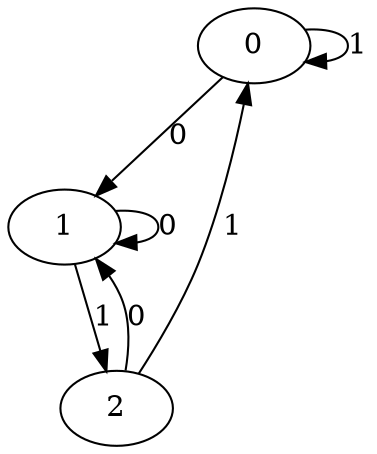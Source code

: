 digraph G {
0;
1;
2;
0->1  [label=0, weight=0];
0->0  [label=1, weight=1];
1->1  [label=0, weight=0];
1->2  [label=1, weight=1];
2->1  [label=0, weight=0];
2->0  [label=1, weight=1];
}

